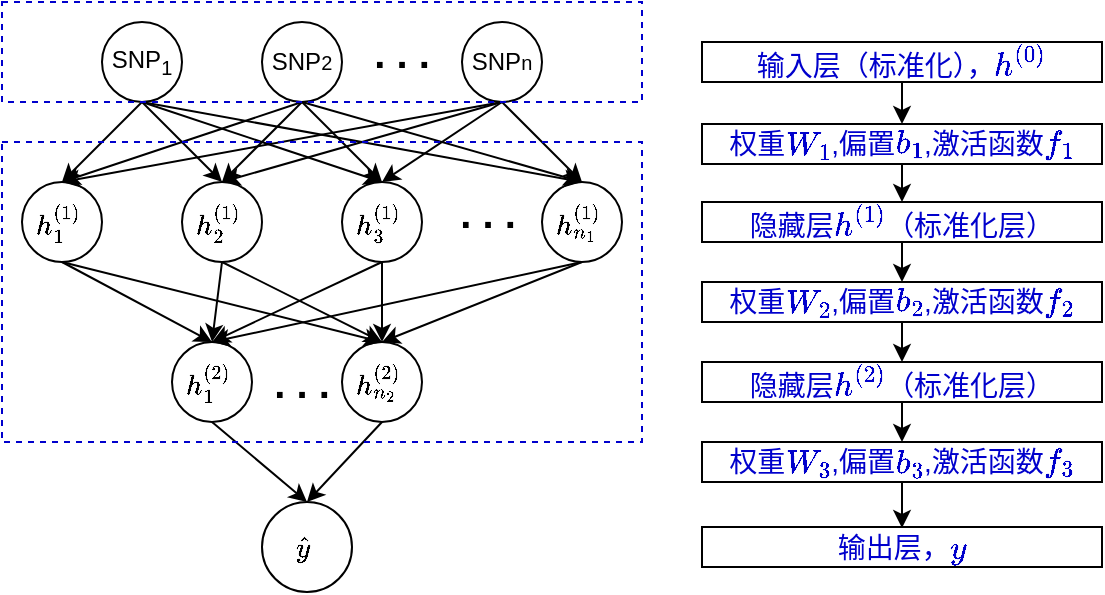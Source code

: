 <mxfile version="14.2.9" type="github">
  <diagram id="Gv_tjTJuO-C7QSKp1yFk" name="Page-1">
    <mxGraphModel dx="804" dy="478" grid="1" gridSize="10" guides="1" tooltips="1" connect="1" arrows="1" fold="1" page="1" pageScale="1" pageWidth="850" pageHeight="1100" math="1" shadow="0">
      <root>
        <mxCell id="0" />
        <mxCell id="1" parent="0" />
        <mxCell id="qLEU6Lc94TPWklZHJOM7-1" value="SNP&lt;sub&gt;1&lt;/sub&gt;" style="ellipse;whiteSpace=wrap;html=1;aspect=fixed;" vertex="1" parent="1">
          <mxGeometry x="160" y="80" width="40" height="40" as="geometry" />
        </mxCell>
        <mxCell id="qLEU6Lc94TPWklZHJOM7-2" value="SNP&lt;font size=&quot;1&quot;&gt;2&lt;/font&gt;" style="ellipse;whiteSpace=wrap;html=1;aspect=fixed;" vertex="1" parent="1">
          <mxGeometry x="240" y="80" width="40" height="40" as="geometry" />
        </mxCell>
        <mxCell id="qLEU6Lc94TPWklZHJOM7-3" value="SNP&lt;font size=&quot;1&quot;&gt;n&lt;/font&gt;" style="ellipse;whiteSpace=wrap;html=1;aspect=fixed;" vertex="1" parent="1">
          <mxGeometry x="340" y="80" width="40" height="40" as="geometry" />
        </mxCell>
        <mxCell id="qLEU6Lc94TPWklZHJOM7-4" value="&lt;b&gt;&lt;font style=&quot;font-size: 20px&quot;&gt;. . .&lt;/font&gt;&lt;/b&gt;" style="text;html=1;strokeColor=none;fillColor=none;align=center;verticalAlign=middle;whiteSpace=wrap;rounded=0;" vertex="1" parent="1">
          <mxGeometry x="290" y="85" width="40" height="20" as="geometry" />
        </mxCell>
        <mxCell id="qLEU6Lc94TPWklZHJOM7-5" value="" style="endArrow=classic;html=1;exitX=0.5;exitY=1;exitDx=0;exitDy=0;entryX=0.5;entryY=0;entryDx=0;entryDy=0;" edge="1" parent="1" source="qLEU6Lc94TPWklZHJOM7-1" target="qLEU6Lc94TPWklZHJOM7-6">
          <mxGeometry width="50" height="50" relative="1" as="geometry">
            <mxPoint x="170" y="170" as="sourcePoint" />
            <mxPoint x="120" y="150" as="targetPoint" />
          </mxGeometry>
        </mxCell>
        <mxCell id="qLEU6Lc94TPWklZHJOM7-6" value="`h_1^{(1)}`&amp;nbsp;" style="ellipse;whiteSpace=wrap;html=1;aspect=fixed;" vertex="1" parent="1">
          <mxGeometry x="120" y="160" width="40" height="40" as="geometry" />
        </mxCell>
        <mxCell id="qLEU6Lc94TPWklZHJOM7-7" value="`h_2^{(1)}`&amp;nbsp;" style="ellipse;whiteSpace=wrap;html=1;aspect=fixed;" vertex="1" parent="1">
          <mxGeometry x="200" y="160" width="40" height="40" as="geometry" />
        </mxCell>
        <mxCell id="qLEU6Lc94TPWklZHJOM7-8" value="`h_3^{(1)}`&amp;nbsp;" style="ellipse;whiteSpace=wrap;html=1;aspect=fixed;" vertex="1" parent="1">
          <mxGeometry x="280" y="160" width="40" height="40" as="geometry" />
        </mxCell>
        <mxCell id="qLEU6Lc94TPWklZHJOM7-9" value="`h_{n_1}^{(1)}`&amp;nbsp;" style="ellipse;whiteSpace=wrap;html=1;aspect=fixed;" vertex="1" parent="1">
          <mxGeometry x="380" y="160" width="40" height="40" as="geometry" />
        </mxCell>
        <mxCell id="qLEU6Lc94TPWklZHJOM7-10" value="&lt;b&gt;&lt;font style=&quot;font-size: 20px&quot;&gt;. . .&lt;/font&gt;&lt;/b&gt;" style="text;html=1;strokeColor=none;fillColor=none;align=center;verticalAlign=middle;whiteSpace=wrap;rounded=0;" vertex="1" parent="1">
          <mxGeometry x="333" y="165" width="40" height="20" as="geometry" />
        </mxCell>
        <mxCell id="qLEU6Lc94TPWklZHJOM7-11" value="" style="endArrow=classic;html=1;exitX=0.5;exitY=1;exitDx=0;exitDy=0;" edge="1" parent="1">
          <mxGeometry width="50" height="50" relative="1" as="geometry">
            <mxPoint x="260" y="120" as="sourcePoint" />
            <mxPoint x="220" y="160" as="targetPoint" />
          </mxGeometry>
        </mxCell>
        <mxCell id="qLEU6Lc94TPWklZHJOM7-12" value="" style="endArrow=classic;html=1;exitX=0.5;exitY=1;exitDx=0;exitDy=0;entryX=0.5;entryY=0;entryDx=0;entryDy=0;" edge="1" parent="1" source="qLEU6Lc94TPWklZHJOM7-3" target="qLEU6Lc94TPWklZHJOM7-8">
          <mxGeometry width="50" height="50" relative="1" as="geometry">
            <mxPoint x="345.858" y="117.142" as="sourcePoint" />
            <mxPoint x="309" y="161" as="targetPoint" />
          </mxGeometry>
        </mxCell>
        <mxCell id="qLEU6Lc94TPWklZHJOM7-13" value="" style="endArrow=classic;html=1;exitX=0.5;exitY=1;exitDx=0;exitDy=0;" edge="1" parent="1" source="qLEU6Lc94TPWklZHJOM7-3">
          <mxGeometry width="50" height="50" relative="1" as="geometry">
            <mxPoint x="280" y="270" as="sourcePoint" />
            <mxPoint x="400" y="160" as="targetPoint" />
          </mxGeometry>
        </mxCell>
        <mxCell id="qLEU6Lc94TPWklZHJOM7-14" value="" style="endArrow=classic;html=1;exitX=0.5;exitY=1;exitDx=0;exitDy=0;entryX=0.5;entryY=0;entryDx=0;entryDy=0;" edge="1" parent="1" source="qLEU6Lc94TPWklZHJOM7-3" target="qLEU6Lc94TPWklZHJOM7-6">
          <mxGeometry width="50" height="50" relative="1" as="geometry">
            <mxPoint x="360" y="270" as="sourcePoint" />
            <mxPoint x="410" y="220" as="targetPoint" />
          </mxGeometry>
        </mxCell>
        <mxCell id="qLEU6Lc94TPWklZHJOM7-15" value="" style="endArrow=classic;html=1;exitX=0.5;exitY=1;exitDx=0;exitDy=0;entryX=0.5;entryY=0;entryDx=0;entryDy=0;" edge="1" parent="1" source="qLEU6Lc94TPWklZHJOM7-3" target="qLEU6Lc94TPWklZHJOM7-7">
          <mxGeometry width="50" height="50" relative="1" as="geometry">
            <mxPoint x="360" y="270" as="sourcePoint" />
            <mxPoint x="410" y="220" as="targetPoint" />
          </mxGeometry>
        </mxCell>
        <mxCell id="qLEU6Lc94TPWklZHJOM7-16" value="" style="endArrow=classic;html=1;entryX=0.5;entryY=0;entryDx=0;entryDy=0;" edge="1" parent="1" target="qLEU6Lc94TPWklZHJOM7-7">
          <mxGeometry width="50" height="50" relative="1" as="geometry">
            <mxPoint x="180" y="120" as="sourcePoint" />
            <mxPoint x="230" y="160" as="targetPoint" />
          </mxGeometry>
        </mxCell>
        <mxCell id="qLEU6Lc94TPWklZHJOM7-17" value="" style="endArrow=classic;html=1;entryX=0.5;entryY=0;entryDx=0;entryDy=0;" edge="1" parent="1" target="qLEU6Lc94TPWklZHJOM7-8">
          <mxGeometry width="50" height="50" relative="1" as="geometry">
            <mxPoint x="180" y="120" as="sourcePoint" />
            <mxPoint x="390" y="220" as="targetPoint" />
          </mxGeometry>
        </mxCell>
        <mxCell id="qLEU6Lc94TPWklZHJOM7-18" value="" style="endArrow=classic;html=1;exitX=0.5;exitY=1;exitDx=0;exitDy=0;entryX=0.5;entryY=0;entryDx=0;entryDy=0;" edge="1" parent="1" source="qLEU6Lc94TPWklZHJOM7-1" target="qLEU6Lc94TPWklZHJOM7-9">
          <mxGeometry width="50" height="50" relative="1" as="geometry">
            <mxPoint x="340" y="240" as="sourcePoint" />
            <mxPoint x="390" y="190" as="targetPoint" />
          </mxGeometry>
        </mxCell>
        <mxCell id="qLEU6Lc94TPWklZHJOM7-19" value="" style="endArrow=classic;html=1;exitX=0.5;exitY=1;exitDx=0;exitDy=0;entryX=0.5;entryY=0;entryDx=0;entryDy=0;" edge="1" parent="1" source="qLEU6Lc94TPWklZHJOM7-2" target="qLEU6Lc94TPWklZHJOM7-6">
          <mxGeometry width="50" height="50" relative="1" as="geometry">
            <mxPoint x="340" y="240" as="sourcePoint" />
            <mxPoint x="390" y="190" as="targetPoint" />
          </mxGeometry>
        </mxCell>
        <mxCell id="qLEU6Lc94TPWklZHJOM7-20" value="" style="endArrow=classic;html=1;exitX=0.5;exitY=1;exitDx=0;exitDy=0;entryX=0.5;entryY=0;entryDx=0;entryDy=0;" edge="1" parent="1" source="qLEU6Lc94TPWklZHJOM7-2" target="qLEU6Lc94TPWklZHJOM7-8">
          <mxGeometry width="50" height="50" relative="1" as="geometry">
            <mxPoint x="310" y="350" as="sourcePoint" />
            <mxPoint x="390" y="190" as="targetPoint" />
          </mxGeometry>
        </mxCell>
        <mxCell id="qLEU6Lc94TPWklZHJOM7-21" value="" style="endArrow=classic;html=1;exitX=0.5;exitY=1;exitDx=0;exitDy=0;entryX=0.5;entryY=0;entryDx=0;entryDy=0;" edge="1" parent="1" source="qLEU6Lc94TPWklZHJOM7-2" target="qLEU6Lc94TPWklZHJOM7-9">
          <mxGeometry width="50" height="50" relative="1" as="geometry">
            <mxPoint x="340" y="240" as="sourcePoint" />
            <mxPoint x="390" y="190" as="targetPoint" />
          </mxGeometry>
        </mxCell>
        <mxCell id="qLEU6Lc94TPWklZHJOM7-60" style="rounded=0;orthogonalLoop=1;jettySize=auto;html=1;exitX=0.5;exitY=1;exitDx=0;exitDy=0;entryX=0.5;entryY=0;entryDx=0;entryDy=0;" edge="1" parent="1" source="qLEU6Lc94TPWklZHJOM7-26" target="qLEU6Lc94TPWklZHJOM7-51">
          <mxGeometry relative="1" as="geometry" />
        </mxCell>
        <mxCell id="qLEU6Lc94TPWklZHJOM7-26" value="`h_1^{(2)}`&amp;nbsp;" style="ellipse;whiteSpace=wrap;html=1;aspect=fixed;" vertex="1" parent="1">
          <mxGeometry x="195" y="240" width="40" height="40" as="geometry" />
        </mxCell>
        <mxCell id="qLEU6Lc94TPWklZHJOM7-29" value="`h_{n_2}^{(2)}`&amp;nbsp;" style="ellipse;whiteSpace=wrap;html=1;aspect=fixed;" vertex="1" parent="1">
          <mxGeometry x="280" y="240" width="40" height="40" as="geometry" />
        </mxCell>
        <mxCell id="qLEU6Lc94TPWklZHJOM7-30" value="&lt;b&gt;&lt;font style=&quot;font-size: 20px&quot;&gt;. . .&lt;/font&gt;&lt;/b&gt;" style="text;html=1;strokeColor=none;fillColor=none;align=center;verticalAlign=middle;whiteSpace=wrap;rounded=0;" vertex="1" parent="1">
          <mxGeometry x="240" y="250" width="40" height="20" as="geometry" />
        </mxCell>
        <mxCell id="qLEU6Lc94TPWklZHJOM7-31" value="" style="endArrow=classic;html=1;exitX=0.5;exitY=1;exitDx=0;exitDy=0;entryX=0.5;entryY=0;entryDx=0;entryDy=0;" edge="1" parent="1" source="qLEU6Lc94TPWklZHJOM7-6" target="qLEU6Lc94TPWklZHJOM7-26">
          <mxGeometry width="50" height="50" relative="1" as="geometry">
            <mxPoint x="20" y="280" as="sourcePoint" />
            <mxPoint x="70" y="230" as="targetPoint" />
          </mxGeometry>
        </mxCell>
        <mxCell id="qLEU6Lc94TPWklZHJOM7-32" value="" style="endArrow=classic;html=1;exitX=0.5;exitY=1;exitDx=0;exitDy=0;entryX=0.5;entryY=0;entryDx=0;entryDy=0;" edge="1" parent="1" source="qLEU6Lc94TPWklZHJOM7-7" target="qLEU6Lc94TPWklZHJOM7-26">
          <mxGeometry width="50" height="50" relative="1" as="geometry">
            <mxPoint x="150" y="210" as="sourcePoint" />
            <mxPoint x="150" y="250" as="targetPoint" />
          </mxGeometry>
        </mxCell>
        <mxCell id="qLEU6Lc94TPWklZHJOM7-33" value="" style="endArrow=classic;html=1;exitX=0.5;exitY=1;exitDx=0;exitDy=0;entryX=0.5;entryY=0;entryDx=0;entryDy=0;" edge="1" parent="1" source="qLEU6Lc94TPWklZHJOM7-8" target="qLEU6Lc94TPWklZHJOM7-26">
          <mxGeometry width="50" height="50" relative="1" as="geometry">
            <mxPoint x="160" y="220" as="sourcePoint" />
            <mxPoint x="160" y="260" as="targetPoint" />
          </mxGeometry>
        </mxCell>
        <mxCell id="qLEU6Lc94TPWklZHJOM7-34" value="" style="endArrow=classic;html=1;exitX=0.5;exitY=1;exitDx=0;exitDy=0;entryX=0.5;entryY=0;entryDx=0;entryDy=0;" edge="1" parent="1" source="qLEU6Lc94TPWklZHJOM7-9" target="qLEU6Lc94TPWklZHJOM7-26">
          <mxGeometry width="50" height="50" relative="1" as="geometry">
            <mxPoint x="170" y="230" as="sourcePoint" />
            <mxPoint x="170" y="270" as="targetPoint" />
          </mxGeometry>
        </mxCell>
        <mxCell id="qLEU6Lc94TPWklZHJOM7-43" value="" style="endArrow=classic;html=1;exitX=0.5;exitY=1;exitDx=0;exitDy=0;entryX=0.5;entryY=0;entryDx=0;entryDy=0;" edge="1" parent="1" source="qLEU6Lc94TPWklZHJOM7-6" target="qLEU6Lc94TPWklZHJOM7-29">
          <mxGeometry width="50" height="50" relative="1" as="geometry">
            <mxPoint x="260" y="320" as="sourcePoint" />
            <mxPoint x="260" y="360" as="targetPoint" />
          </mxGeometry>
        </mxCell>
        <mxCell id="qLEU6Lc94TPWklZHJOM7-44" value="" style="endArrow=classic;html=1;exitX=0.5;exitY=1;exitDx=0;exitDy=0;entryX=0.5;entryY=0;entryDx=0;entryDy=0;" edge="1" parent="1" source="qLEU6Lc94TPWklZHJOM7-7" target="qLEU6Lc94TPWklZHJOM7-29">
          <mxGeometry width="50" height="50" relative="1" as="geometry">
            <mxPoint x="270" y="330" as="sourcePoint" />
            <mxPoint x="270" y="370" as="targetPoint" />
          </mxGeometry>
        </mxCell>
        <mxCell id="qLEU6Lc94TPWklZHJOM7-45" value="" style="endArrow=classic;html=1;exitX=0.5;exitY=1;exitDx=0;exitDy=0;entryX=0.5;entryY=0;entryDx=0;entryDy=0;" edge="1" parent="1" source="qLEU6Lc94TPWklZHJOM7-8" target="qLEU6Lc94TPWklZHJOM7-29">
          <mxGeometry width="50" height="50" relative="1" as="geometry">
            <mxPoint x="280" y="340" as="sourcePoint" />
            <mxPoint x="280" y="380" as="targetPoint" />
          </mxGeometry>
        </mxCell>
        <mxCell id="qLEU6Lc94TPWklZHJOM7-46" value="" style="endArrow=classic;html=1;exitX=0.5;exitY=1;exitDx=0;exitDy=0;entryX=0.5;entryY=0;entryDx=0;entryDy=0;" edge="1" parent="1" source="qLEU6Lc94TPWklZHJOM7-9" target="qLEU6Lc94TPWklZHJOM7-29">
          <mxGeometry width="50" height="50" relative="1" as="geometry">
            <mxPoint x="290" y="350" as="sourcePoint" />
            <mxPoint x="290" y="390" as="targetPoint" />
          </mxGeometry>
        </mxCell>
        <mxCell id="qLEU6Lc94TPWklZHJOM7-51" value="`\hat{y}`&amp;nbsp;" style="ellipse;whiteSpace=wrap;html=1;aspect=fixed;strokeWidth=1;fillColor=none;gradientColor=#ffffff;" vertex="1" parent="1">
          <mxGeometry x="240" y="320" width="45" height="45" as="geometry" />
        </mxCell>
        <mxCell id="qLEU6Lc94TPWklZHJOM7-56" value="" style="rounded=0;whiteSpace=wrap;html=1;dashed=1;strokeColor=#0000CC;strokeWidth=1;fillColor=none;gradientColor=#ffffff;" vertex="1" parent="1">
          <mxGeometry x="110" y="70" width="320" height="50" as="geometry" />
        </mxCell>
        <mxCell id="qLEU6Lc94TPWklZHJOM7-57" value="&lt;font color=&quot;#0000cc&quot; style=&quot;font-size: 14px&quot;&gt;输入层（标准化），`h^{(0)}`&lt;/font&gt;" style="text;html=1;fillColor=none;align=center;verticalAlign=middle;whiteSpace=wrap;rounded=0;labelBorderColor=none;labelBackgroundColor=none;strokeColor=#000000;" vertex="1" parent="1">
          <mxGeometry x="460" y="90" width="200" height="20" as="geometry" />
        </mxCell>
        <mxCell id="qLEU6Lc94TPWklZHJOM7-61" value="" style="endArrow=classic;html=1;exitX=0.5;exitY=1;exitDx=0;exitDy=0;entryX=0.5;entryY=0;entryDx=0;entryDy=0;" edge="1" parent="1" source="qLEU6Lc94TPWklZHJOM7-29" target="qLEU6Lc94TPWklZHJOM7-51">
          <mxGeometry width="50" height="50" relative="1" as="geometry">
            <mxPoint x="400" y="320" as="sourcePoint" />
            <mxPoint x="450" y="270" as="targetPoint" />
          </mxGeometry>
        </mxCell>
        <mxCell id="qLEU6Lc94TPWklZHJOM7-62" value="" style="rounded=0;whiteSpace=wrap;html=1;fillColor=none;dashed=1;strokeColor=#0000CC;" vertex="1" parent="1">
          <mxGeometry x="110" y="140" width="320" height="150" as="geometry" />
        </mxCell>
        <mxCell id="qLEU6Lc94TPWklZHJOM7-74" value="&lt;font color=&quot;#0000cc&quot; style=&quot;font-size: 14px&quot;&gt;权重`W_1`,偏置` b_1`&lt;/font&gt;&lt;span style=&quot;color: rgb(0 , 0 , 204) ; font-size: 14px&quot;&gt;,激活函数`f_1`&lt;/span&gt;" style="text;html=1;fillColor=none;align=center;verticalAlign=middle;whiteSpace=wrap;rounded=0;labelBorderColor=none;labelBackgroundColor=none;strokeColor=#000000;" vertex="1" parent="1">
          <mxGeometry x="460" y="131" width="200" height="20" as="geometry" />
        </mxCell>
        <mxCell id="qLEU6Lc94TPWklZHJOM7-75" value="&lt;font color=&quot;#0000cc&quot; style=&quot;font-size: 14px&quot;&gt;隐藏层`h^{(1)}`（标准化层）&lt;/font&gt;" style="text;html=1;fillColor=none;align=center;verticalAlign=middle;whiteSpace=wrap;rounded=0;labelBorderColor=none;labelBackgroundColor=none;strokeColor=#000000;" vertex="1" parent="1">
          <mxGeometry x="460" y="170" width="200" height="20" as="geometry" />
        </mxCell>
        <mxCell id="qLEU6Lc94TPWklZHJOM7-76" value="&lt;font style=&quot;font-size: 14px&quot;&gt;&lt;font color=&quot;#0000cc&quot; style=&quot;font-size: 14px&quot;&gt;权重`W_2`,偏置` b_2`&lt;/font&gt;&lt;span style=&quot;color: rgb(0 , 0 , 204)&quot;&gt;,激活函数`f_2`&lt;/span&gt;&lt;/font&gt;" style="text;html=1;fillColor=none;align=center;verticalAlign=middle;whiteSpace=wrap;rounded=0;labelBorderColor=none;labelBackgroundColor=none;strokeColor=#000000;" vertex="1" parent="1">
          <mxGeometry x="460" y="210" width="200" height="20" as="geometry" />
        </mxCell>
        <mxCell id="qLEU6Lc94TPWklZHJOM7-79" value="&lt;font color=&quot;#0000cc&quot; style=&quot;font-size: 14px&quot;&gt;隐藏层`h^{(2)}`（标准化层）&lt;/font&gt;" style="text;html=1;fillColor=none;align=center;verticalAlign=middle;whiteSpace=wrap;rounded=0;labelBorderColor=none;labelBackgroundColor=none;strokeColor=#000000;" vertex="1" parent="1">
          <mxGeometry x="460" y="250" width="200" height="20" as="geometry" />
        </mxCell>
        <mxCell id="qLEU6Lc94TPWklZHJOM7-80" value="&lt;font color=&quot;#0000cc&quot; style=&quot;font-size: 14px&quot;&gt;输出层，`y`&lt;/font&gt;" style="text;html=1;fillColor=none;align=center;verticalAlign=middle;whiteSpace=wrap;rounded=0;labelBorderColor=none;labelBackgroundColor=none;strokeColor=#000000;" vertex="1" parent="1">
          <mxGeometry x="460" y="332.5" width="200" height="20" as="geometry" />
        </mxCell>
        <mxCell id="qLEU6Lc94TPWklZHJOM7-81" value="" style="endArrow=classic;html=1;exitX=0.5;exitY=1;exitDx=0;exitDy=0;entryX=0.5;entryY=0;entryDx=0;entryDy=0;" edge="1" parent="1" source="qLEU6Lc94TPWklZHJOM7-57" target="qLEU6Lc94TPWklZHJOM7-74">
          <mxGeometry width="50" height="50" relative="1" as="geometry">
            <mxPoint x="400" y="320" as="sourcePoint" />
            <mxPoint x="535" y="130" as="targetPoint" />
          </mxGeometry>
        </mxCell>
        <mxCell id="qLEU6Lc94TPWklZHJOM7-83" value="" style="endArrow=classic;html=1;entryX=0.5;entryY=0;entryDx=0;entryDy=0;exitX=0.5;exitY=1;exitDx=0;exitDy=0;" edge="1" parent="1" source="qLEU6Lc94TPWklZHJOM7-74" target="qLEU6Lc94TPWklZHJOM7-75">
          <mxGeometry width="50" height="50" relative="1" as="geometry">
            <mxPoint x="535" y="151" as="sourcePoint" />
            <mxPoint x="535" y="170" as="targetPoint" />
          </mxGeometry>
        </mxCell>
        <mxCell id="qLEU6Lc94TPWklZHJOM7-86" value="" style="endArrow=classic;html=1;entryX=0.5;entryY=0;entryDx=0;entryDy=0;exitX=0.5;exitY=1;exitDx=0;exitDy=0;" edge="1" parent="1" source="qLEU6Lc94TPWklZHJOM7-75" target="qLEU6Lc94TPWklZHJOM7-76">
          <mxGeometry width="50" height="50" relative="1" as="geometry">
            <mxPoint x="535" y="190" as="sourcePoint" />
            <mxPoint x="535" y="210" as="targetPoint" />
          </mxGeometry>
        </mxCell>
        <mxCell id="qLEU6Lc94TPWklZHJOM7-88" value="" style="endArrow=classic;html=1;entryX=0.5;entryY=0;entryDx=0;entryDy=0;exitX=0.5;exitY=1;exitDx=0;exitDy=0;" edge="1" parent="1" source="qLEU6Lc94TPWklZHJOM7-76" target="qLEU6Lc94TPWklZHJOM7-79">
          <mxGeometry width="50" height="50" relative="1" as="geometry">
            <mxPoint x="480" y="220" as="sourcePoint" />
            <mxPoint x="530" y="170" as="targetPoint" />
          </mxGeometry>
        </mxCell>
        <mxCell id="qLEU6Lc94TPWklZHJOM7-91" value="&lt;font style=&quot;font-size: 14px&quot;&gt;&lt;font color=&quot;#0000cc&quot; style=&quot;font-size: 14px&quot;&gt;权重`W_3`,偏置` b_3`&lt;/font&gt;&lt;span style=&quot;color: rgb(0 , 0 , 204)&quot;&gt;,激活函数`f_3`&lt;/span&gt;&lt;/font&gt;" style="text;html=1;fillColor=none;align=center;verticalAlign=middle;whiteSpace=wrap;rounded=0;labelBorderColor=none;labelBackgroundColor=none;strokeColor=#000000;" vertex="1" parent="1">
          <mxGeometry x="460" y="290" width="200" height="20" as="geometry" />
        </mxCell>
        <mxCell id="qLEU6Lc94TPWklZHJOM7-92" value="" style="endArrow=classic;html=1;exitX=0.5;exitY=1;exitDx=0;exitDy=0;" edge="1" parent="1" source="qLEU6Lc94TPWklZHJOM7-79" target="qLEU6Lc94TPWklZHJOM7-91">
          <mxGeometry width="50" height="50" relative="1" as="geometry">
            <mxPoint x="430" y="190" as="sourcePoint" />
            <mxPoint x="480" y="140" as="targetPoint" />
          </mxGeometry>
        </mxCell>
        <mxCell id="qLEU6Lc94TPWklZHJOM7-93" value="" style="endArrow=classic;html=1;exitX=0.5;exitY=1;exitDx=0;exitDy=0;" edge="1" parent="1" source="qLEU6Lc94TPWklZHJOM7-91">
          <mxGeometry width="50" height="50" relative="1" as="geometry">
            <mxPoint x="430" y="190" as="sourcePoint" />
            <mxPoint x="560" y="333" as="targetPoint" />
          </mxGeometry>
        </mxCell>
      </root>
    </mxGraphModel>
  </diagram>
</mxfile>
